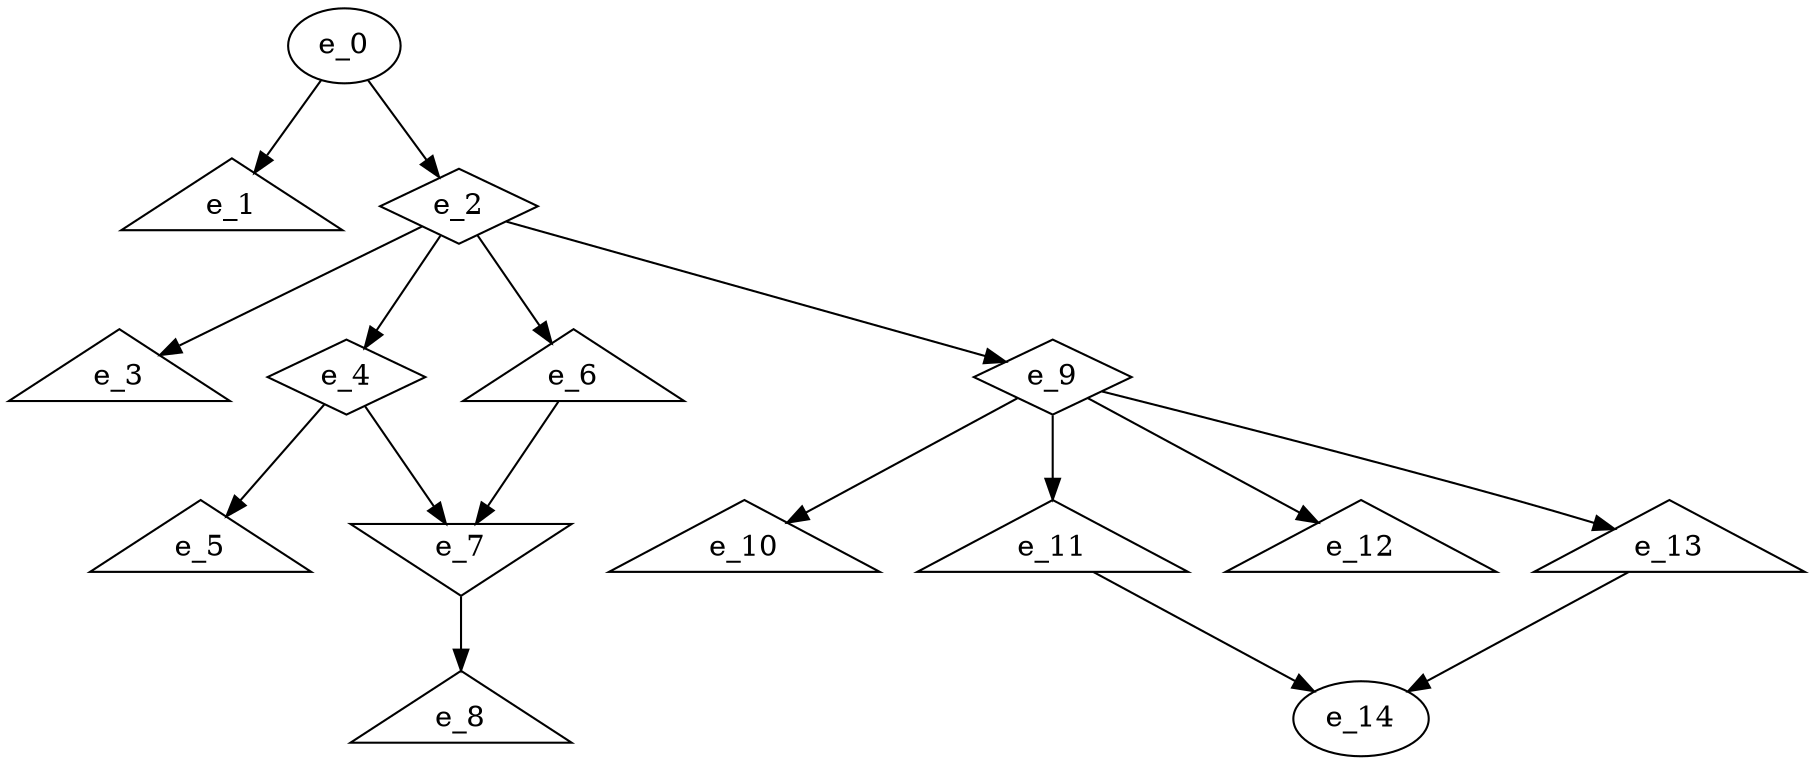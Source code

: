 digraph control_path {
  e_0: entry_node : n ;
  e_1 [shape = triangle];
  e_2 [shape = diamond];
  e_3 [shape = triangle];
  e_4 [shape = diamond];
  e_5 [shape = triangle];
  e_6 [shape = triangle];
  e_7 [shape = invtriangle];
  e_8 [shape = triangle];
  e_9 [shape = diamond];
  e_10 [shape = triangle];
  e_11 [shape = triangle];
  e_12 [shape = triangle];
  e_13 [shape = triangle];
  e_14: exit_node : s ;
  e_0 -> e_1;
  e_0 -> e_2;
  e_2 -> e_3;
  e_2 -> e_4;
  e_4 -> e_5;
  e_2 -> e_6;
  e_4 -> e_7;
  e_6 -> e_7;
  e_7 -> e_8;
  e_2 -> e_9;
  e_9 -> e_10;
  e_9 -> e_11;
  e_9 -> e_12;
  e_9 -> e_13;
  e_11 -> e_14;
  e_13 -> e_14;
}

